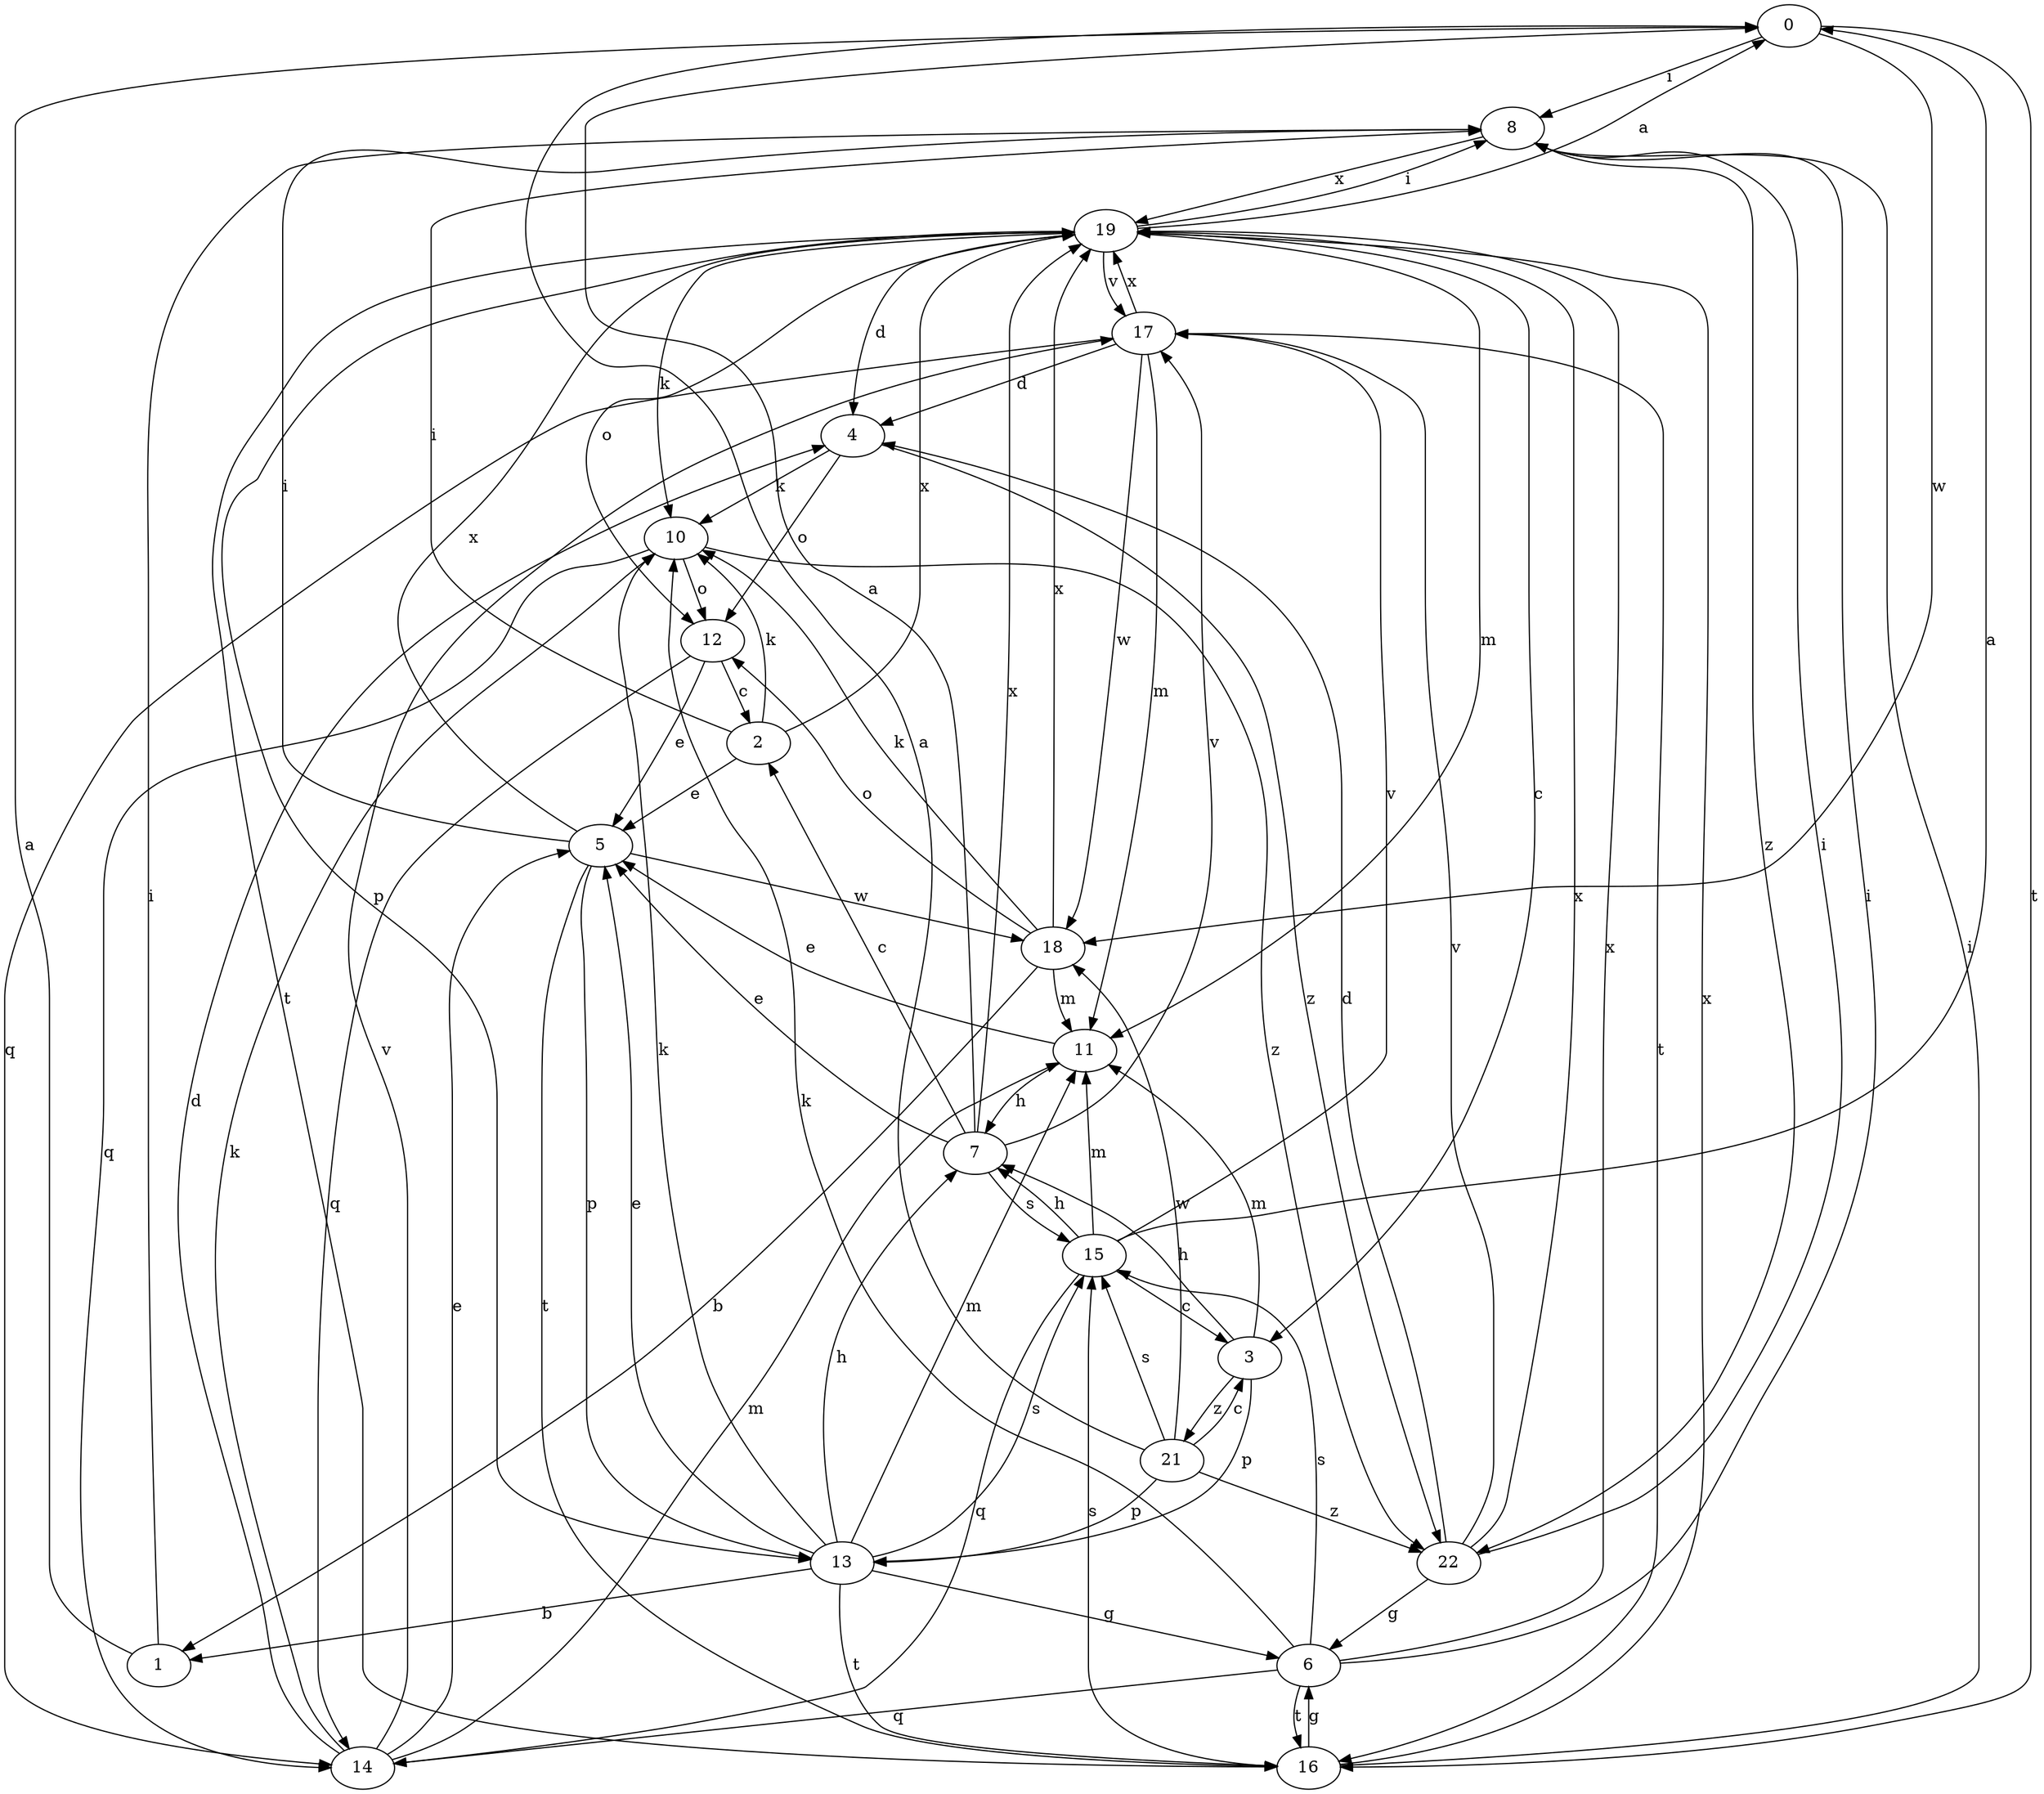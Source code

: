strict digraph  {
0;
1;
2;
3;
4;
5;
6;
7;
8;
10;
11;
12;
13;
14;
15;
16;
17;
18;
19;
21;
22;
0 -> 8  [label=i];
0 -> 16  [label=t];
0 -> 18  [label=w];
1 -> 0  [label=a];
1 -> 8  [label=i];
2 -> 5  [label=e];
2 -> 8  [label=i];
2 -> 10  [label=k];
2 -> 19  [label=x];
3 -> 7  [label=h];
3 -> 11  [label=m];
3 -> 13  [label=p];
3 -> 21  [label=z];
4 -> 10  [label=k];
4 -> 12  [label=o];
4 -> 22  [label=z];
5 -> 8  [label=i];
5 -> 13  [label=p];
5 -> 16  [label=t];
5 -> 18  [label=w];
5 -> 19  [label=x];
6 -> 8  [label=i];
6 -> 10  [label=k];
6 -> 14  [label=q];
6 -> 15  [label=s];
6 -> 16  [label=t];
6 -> 19  [label=x];
7 -> 0  [label=a];
7 -> 2  [label=c];
7 -> 5  [label=e];
7 -> 15  [label=s];
7 -> 17  [label=v];
7 -> 19  [label=x];
8 -> 19  [label=x];
8 -> 22  [label=z];
10 -> 12  [label=o];
10 -> 14  [label=q];
10 -> 22  [label=z];
11 -> 5  [label=e];
11 -> 7  [label=h];
12 -> 2  [label=c];
12 -> 5  [label=e];
12 -> 14  [label=q];
13 -> 1  [label=b];
13 -> 5  [label=e];
13 -> 6  [label=g];
13 -> 7  [label=h];
13 -> 10  [label=k];
13 -> 11  [label=m];
13 -> 15  [label=s];
13 -> 16  [label=t];
14 -> 4  [label=d];
14 -> 5  [label=e];
14 -> 10  [label=k];
14 -> 11  [label=m];
14 -> 17  [label=v];
15 -> 0  [label=a];
15 -> 3  [label=c];
15 -> 7  [label=h];
15 -> 11  [label=m];
15 -> 14  [label=q];
15 -> 17  [label=v];
16 -> 6  [label=g];
16 -> 8  [label=i];
16 -> 15  [label=s];
16 -> 19  [label=x];
17 -> 4  [label=d];
17 -> 11  [label=m];
17 -> 14  [label=q];
17 -> 16  [label=t];
17 -> 18  [label=w];
17 -> 19  [label=x];
18 -> 1  [label=b];
18 -> 10  [label=k];
18 -> 11  [label=m];
18 -> 12  [label=o];
18 -> 19  [label=x];
19 -> 0  [label=a];
19 -> 3  [label=c];
19 -> 4  [label=d];
19 -> 8  [label=i];
19 -> 10  [label=k];
19 -> 11  [label=m];
19 -> 12  [label=o];
19 -> 13  [label=p];
19 -> 16  [label=t];
19 -> 17  [label=v];
21 -> 0  [label=a];
21 -> 3  [label=c];
21 -> 13  [label=p];
21 -> 15  [label=s];
21 -> 18  [label=w];
21 -> 22  [label=z];
22 -> 4  [label=d];
22 -> 6  [label=g];
22 -> 8  [label=i];
22 -> 17  [label=v];
22 -> 19  [label=x];
}
